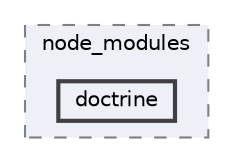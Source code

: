 digraph "pkiclassroomrescheduler/src/main/frontend/node_modules/doctrine"
{
 // LATEX_PDF_SIZE
  bgcolor="transparent";
  edge [fontname=Helvetica,fontsize=10,labelfontname=Helvetica,labelfontsize=10];
  node [fontname=Helvetica,fontsize=10,shape=box,height=0.2,width=0.4];
  compound=true
  subgraph clusterdir_72953eda66ccb3a2722c28e1c3e6c23b {
    graph [ bgcolor="#edf0f7", pencolor="grey50", label="node_modules", fontname=Helvetica,fontsize=10 style="filled,dashed", URL="dir_72953eda66ccb3a2722c28e1c3e6c23b.html",tooltip=""]
  dir_a111e9853429199f2c6a2a0d191b8dfa [label="doctrine", fillcolor="#edf0f7", color="grey25", style="filled,bold", URL="dir_a111e9853429199f2c6a2a0d191b8dfa.html",tooltip=""];
  }
}
